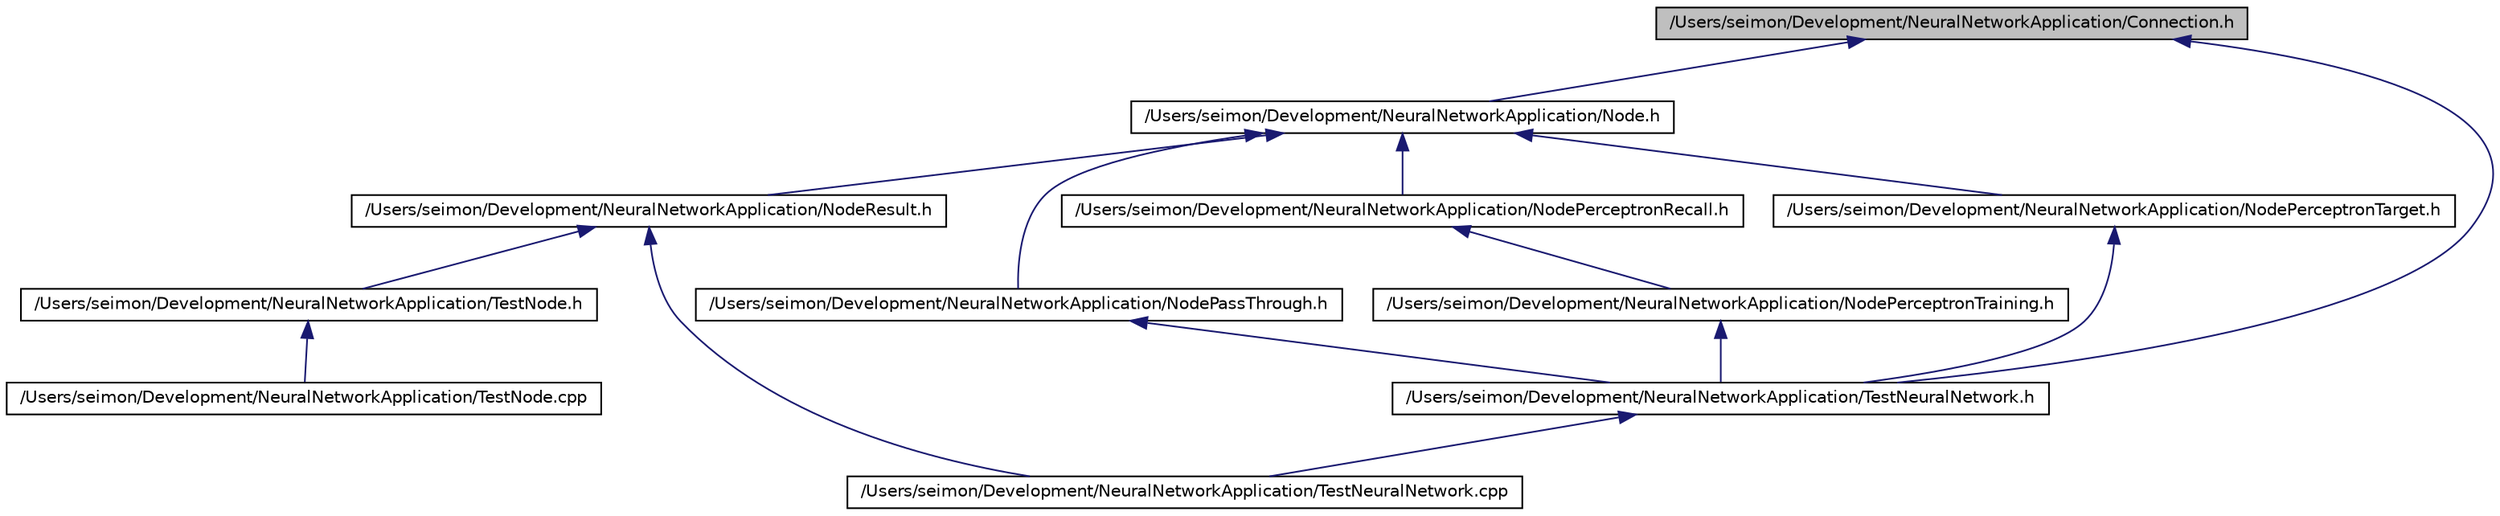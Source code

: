 digraph G
{
  edge [fontname="Helvetica",fontsize="10",labelfontname="Helvetica",labelfontsize="10"];
  node [fontname="Helvetica",fontsize="10",shape=record];
  Node1 [label="/Users/seimon/Development/NeuralNetworkApplication/Connection.h",height=0.2,width=0.4,color="black", fillcolor="grey75", style="filled" fontcolor="black"];
  Node1 -> Node2 [dir=back,color="midnightblue",fontsize="10",style="solid"];
  Node2 [label="/Users/seimon/Development/NeuralNetworkApplication/Node.h",height=0.2,width=0.4,color="black", fillcolor="white", style="filled",URL="$_node_8h.html"];
  Node2 -> Node3 [dir=back,color="midnightblue",fontsize="10",style="solid"];
  Node3 [label="/Users/seimon/Development/NeuralNetworkApplication/NodePassThrough.h",height=0.2,width=0.4,color="black", fillcolor="white", style="filled",URL="$_node_pass_through_8h.html"];
  Node3 -> Node4 [dir=back,color="midnightblue",fontsize="10",style="solid"];
  Node4 [label="/Users/seimon/Development/NeuralNetworkApplication/TestNeuralNetwork.h",height=0.2,width=0.4,color="black", fillcolor="white", style="filled",URL="$_test_neural_network_8h.html"];
  Node4 -> Node5 [dir=back,color="midnightblue",fontsize="10",style="solid"];
  Node5 [label="/Users/seimon/Development/NeuralNetworkApplication/TestNeuralNetwork.cpp",height=0.2,width=0.4,color="black", fillcolor="white", style="filled",URL="$_test_neural_network_8cpp.html"];
  Node2 -> Node6 [dir=back,color="midnightblue",fontsize="10",style="solid"];
  Node6 [label="/Users/seimon/Development/NeuralNetworkApplication/NodePerceptronRecall.h",height=0.2,width=0.4,color="black", fillcolor="white", style="filled",URL="$_node_perceptron_recall_8h.html"];
  Node6 -> Node7 [dir=back,color="midnightblue",fontsize="10",style="solid"];
  Node7 [label="/Users/seimon/Development/NeuralNetworkApplication/NodePerceptronTraining.h",height=0.2,width=0.4,color="black", fillcolor="white", style="filled",URL="$_node_perceptron_training_8h.html"];
  Node7 -> Node4 [dir=back,color="midnightblue",fontsize="10",style="solid"];
  Node2 -> Node8 [dir=back,color="midnightblue",fontsize="10",style="solid"];
  Node8 [label="/Users/seimon/Development/NeuralNetworkApplication/NodePerceptronTarget.h",height=0.2,width=0.4,color="black", fillcolor="white", style="filled",URL="$_node_perceptron_target_8h.html"];
  Node8 -> Node4 [dir=back,color="midnightblue",fontsize="10",style="solid"];
  Node2 -> Node9 [dir=back,color="midnightblue",fontsize="10",style="solid"];
  Node9 [label="/Users/seimon/Development/NeuralNetworkApplication/NodeResult.h",height=0.2,width=0.4,color="black", fillcolor="white", style="filled",URL="$_node_result_8h.html"];
  Node9 -> Node5 [dir=back,color="midnightblue",fontsize="10",style="solid"];
  Node9 -> Node10 [dir=back,color="midnightblue",fontsize="10",style="solid"];
  Node10 [label="/Users/seimon/Development/NeuralNetworkApplication/TestNode.h",height=0.2,width=0.4,color="black", fillcolor="white", style="filled",URL="$_test_node_8h.html"];
  Node10 -> Node11 [dir=back,color="midnightblue",fontsize="10",style="solid"];
  Node11 [label="/Users/seimon/Development/NeuralNetworkApplication/TestNode.cpp",height=0.2,width=0.4,color="black", fillcolor="white", style="filled",URL="$_test_node_8cpp.html"];
  Node1 -> Node4 [dir=back,color="midnightblue",fontsize="10",style="solid"];
}
